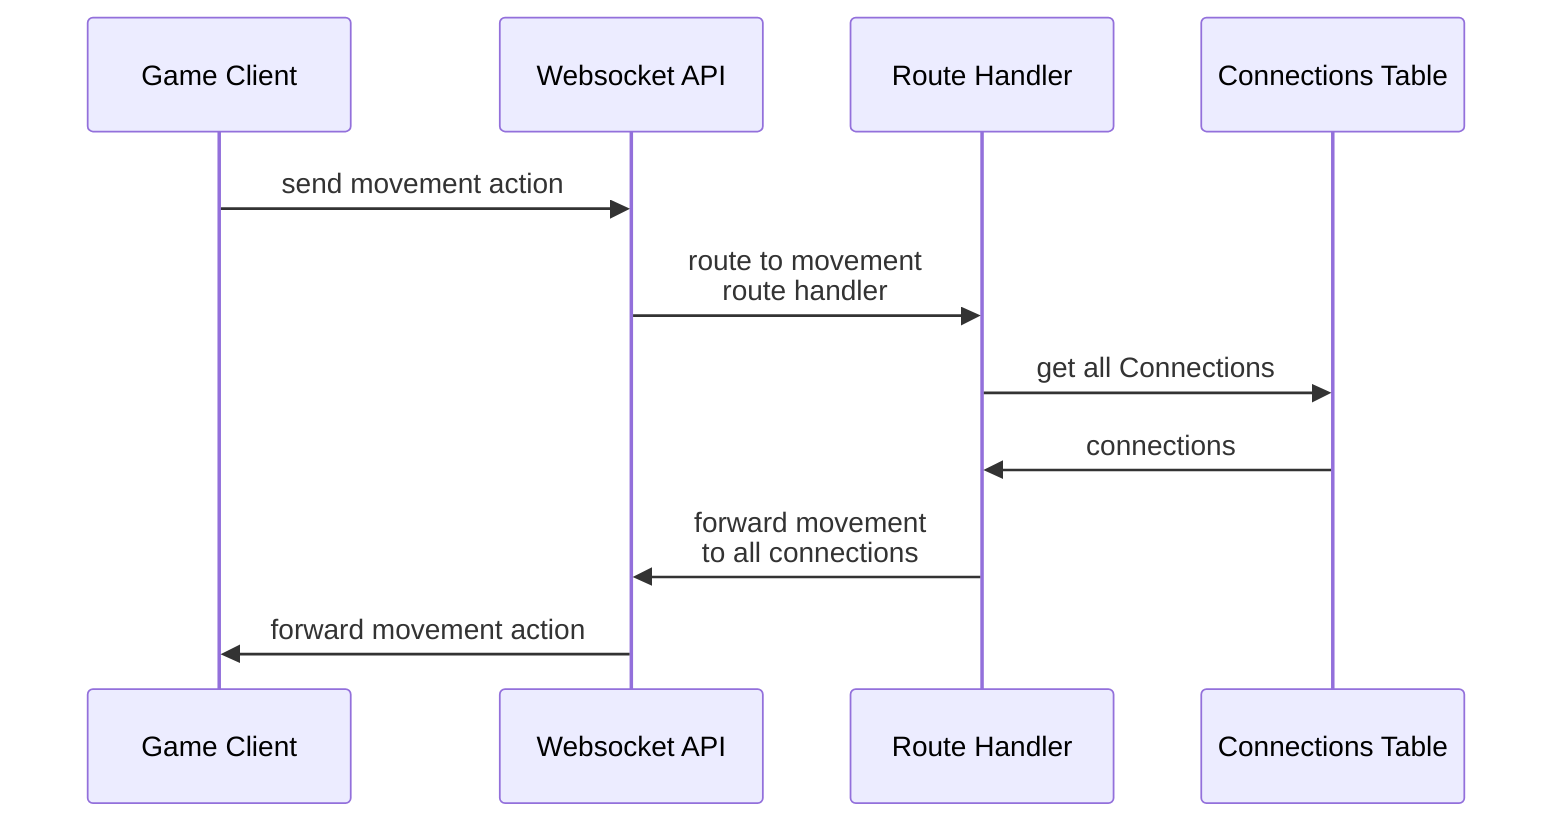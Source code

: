 sequenceDiagram
  participant GC as Game Client
  participant WA as Websocket API
  participant RH as Route Handler
  participant CT as Connections Table

  GC->>WA: send movement action
  WA->>RH: route to movement<br />route handler
  RH->>CT: get all Connections
  CT->>RH: connections
  RH->>WA: forward movement<br />to all connections
  WA->>GC: forward movement action